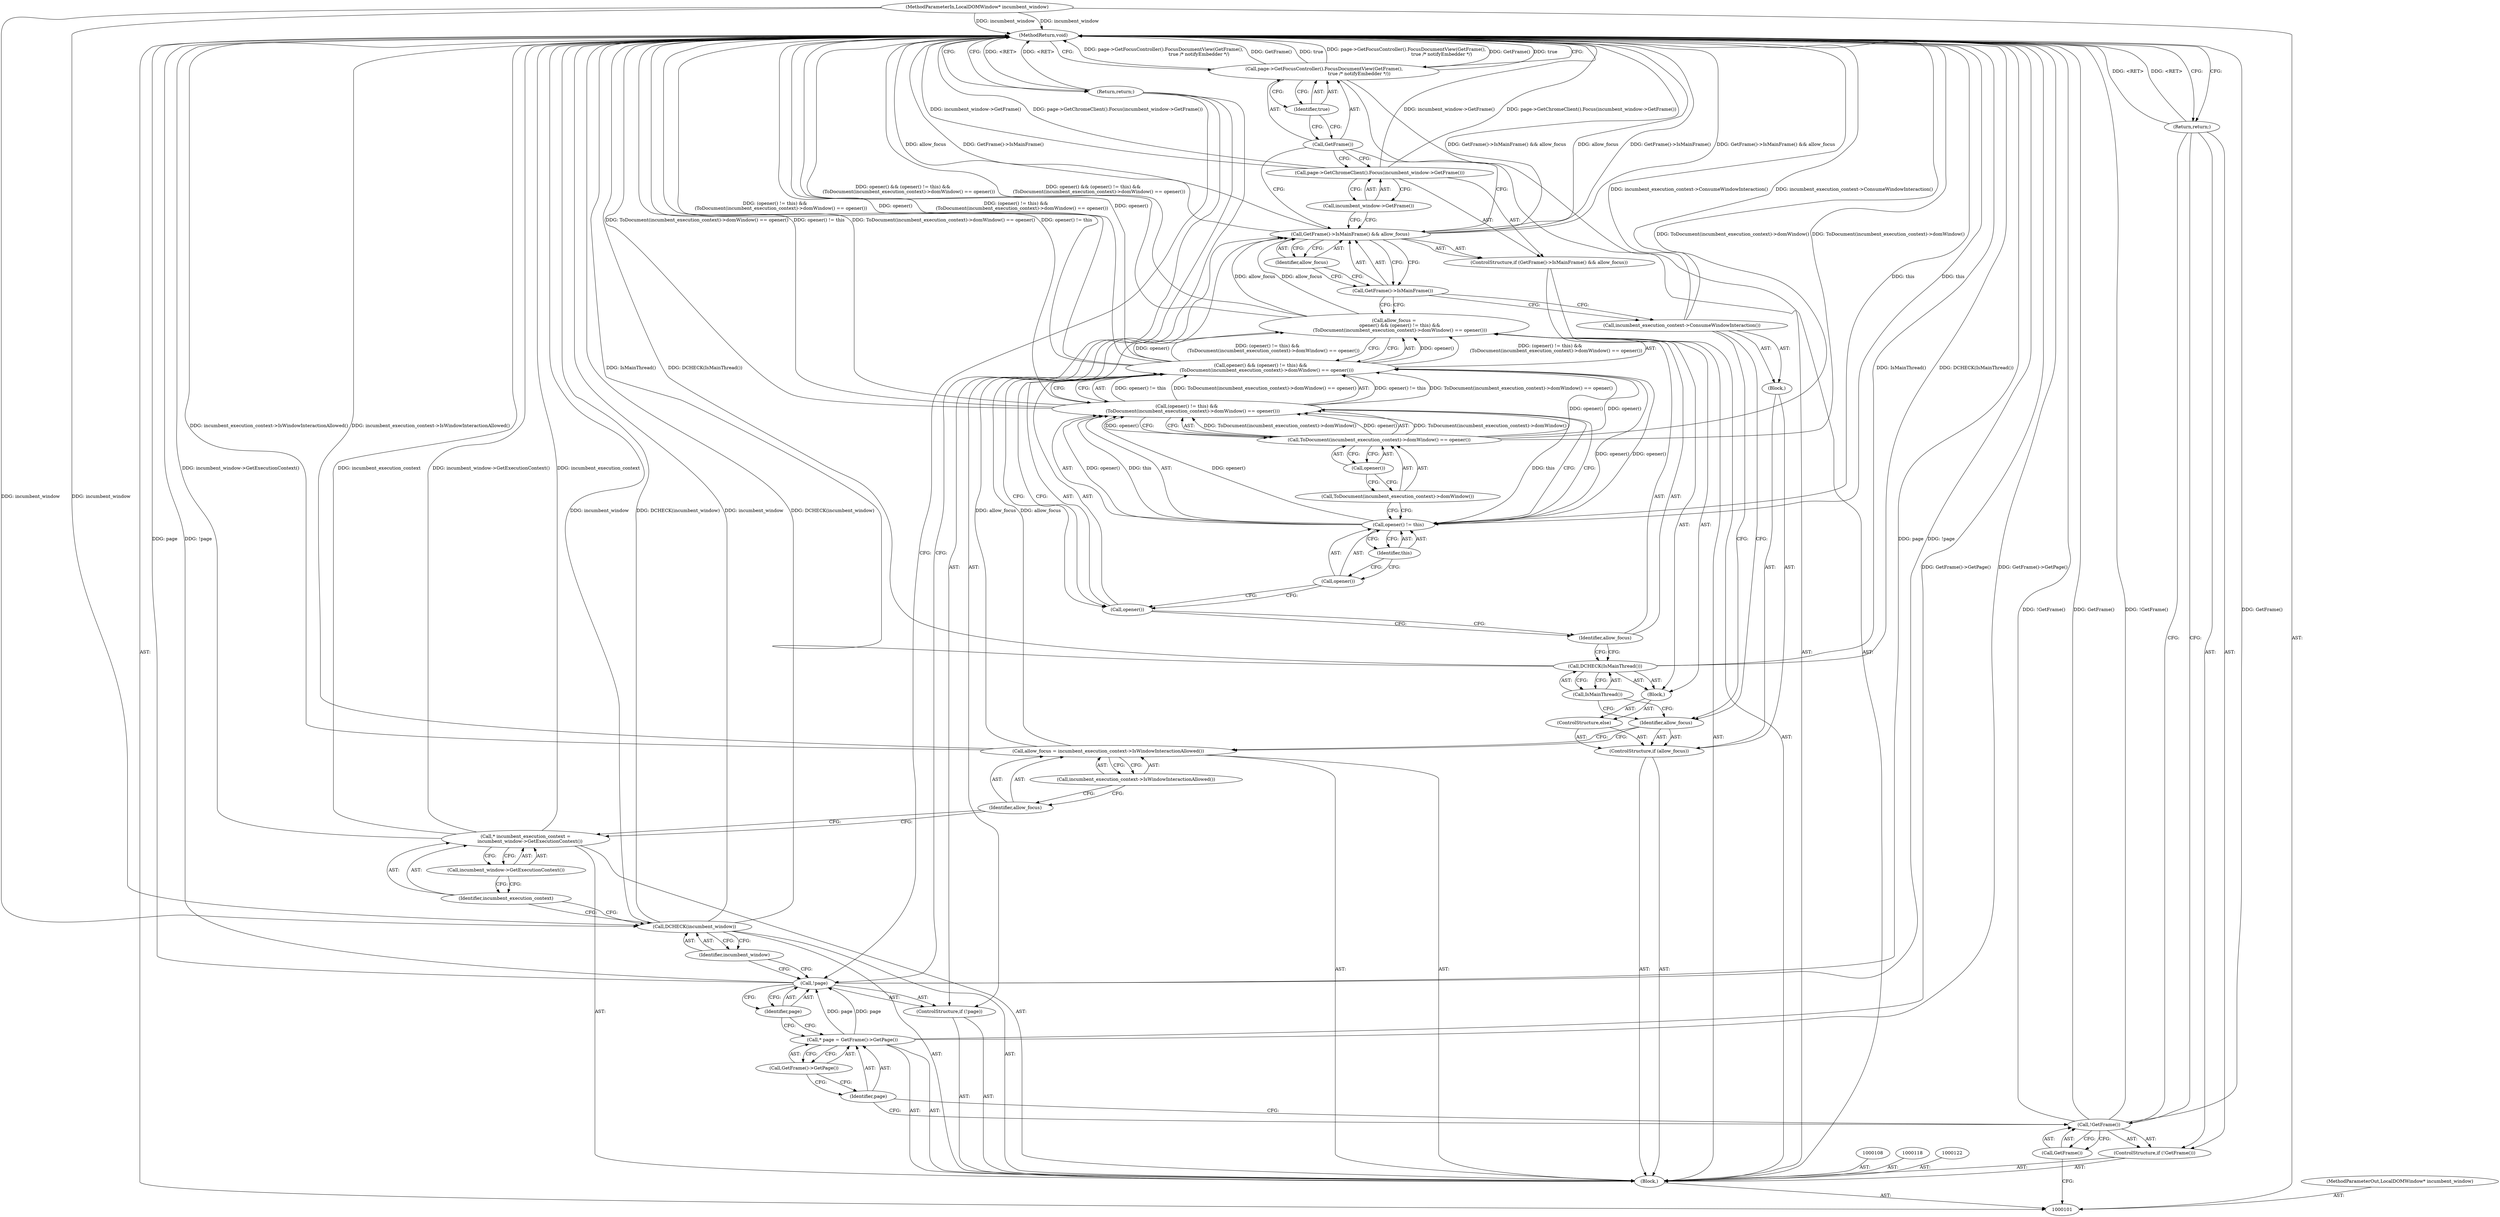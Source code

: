 digraph "0_Chrome_36f801fdbec07d116a6f4f07bb363f10897d6a51_4" {
"1000154" [label="(MethodReturn,void)"];
"1000102" [label="(MethodParameterIn,LocalDOMWindow* incumbent_window)"];
"1000229" [label="(MethodParameterOut,LocalDOMWindow* incumbent_window)"];
"1000103" [label="(Block,)"];
"1000119" [label="(Call,* incumbent_execution_context =\n      incumbent_window->GetExecutionContext())"];
"1000120" [label="(Identifier,incumbent_execution_context)"];
"1000121" [label="(Call,incumbent_window->GetExecutionContext())"];
"1000125" [label="(Call,incumbent_execution_context->IsWindowInteractionAllowed())"];
"1000123" [label="(Call,allow_focus = incumbent_execution_context->IsWindowInteractionAllowed())"];
"1000124" [label="(Identifier,allow_focus)"];
"1000128" [label="(Block,)"];
"1000126" [label="(ControlStructure,if (allow_focus))"];
"1000127" [label="(Identifier,allow_focus)"];
"1000129" [label="(Call,incumbent_execution_context->ConsumeWindowInteraction())"];
"1000130" [label="(ControlStructure,else)"];
"1000131" [label="(Block,)"];
"1000133" [label="(Call,IsMainThread())"];
"1000132" [label="(Call,DCHECK(IsMainThread()))"];
"1000134" [label="(Call,allow_focus =\n        opener() && (opener() != this) &&\n        (ToDocument(incumbent_execution_context)->domWindow() == opener()))"];
"1000135" [label="(Identifier,allow_focus)"];
"1000138" [label="(Call,(opener() != this) &&\n        (ToDocument(incumbent_execution_context)->domWindow() == opener()))"];
"1000139" [label="(Call,opener() != this)"];
"1000140" [label="(Call,opener())"];
"1000141" [label="(Identifier,this)"];
"1000136" [label="(Call,opener() && (opener() != this) &&\n        (ToDocument(incumbent_execution_context)->domWindow() == opener()))"];
"1000137" [label="(Call,opener())"];
"1000104" [label="(ControlStructure,if (!GetFrame()))"];
"1000105" [label="(Call,!GetFrame())"];
"1000106" [label="(Call,GetFrame())"];
"1000144" [label="(Call,opener())"];
"1000142" [label="(Call,ToDocument(incumbent_execution_context)->domWindow() == opener())"];
"1000143" [label="(Call,ToDocument(incumbent_execution_context)->domWindow())"];
"1000145" [label="(ControlStructure,if (GetFrame()->IsMainFrame() && allow_focus))"];
"1000148" [label="(Identifier,allow_focus)"];
"1000146" [label="(Call,GetFrame()->IsMainFrame() && allow_focus)"];
"1000147" [label="(Call,GetFrame()->IsMainFrame())"];
"1000150" [label="(Call,incumbent_window->GetFrame())"];
"1000149" [label="(Call,page->GetChromeClient().Focus(incumbent_window->GetFrame()))"];
"1000151" [label="(Call,page->GetFocusController().FocusDocumentView(GetFrame(),\n                                                true /* notifyEmbedder */))"];
"1000152" [label="(Call,GetFrame())"];
"1000153" [label="(Identifier,true)"];
"1000107" [label="(Return,return;)"];
"1000111" [label="(Call,GetFrame()->GetPage())"];
"1000109" [label="(Call,* page = GetFrame()->GetPage())"];
"1000110" [label="(Identifier,page)"];
"1000112" [label="(ControlStructure,if (!page))"];
"1000113" [label="(Call,!page)"];
"1000114" [label="(Identifier,page)"];
"1000115" [label="(Return,return;)"];
"1000116" [label="(Call,DCHECK(incumbent_window))"];
"1000117" [label="(Identifier,incumbent_window)"];
"1000154" -> "1000101"  [label="AST: "];
"1000154" -> "1000107"  [label="CFG: "];
"1000154" -> "1000115"  [label="CFG: "];
"1000154" -> "1000151"  [label="CFG: "];
"1000115" -> "1000154"  [label="DDG: <RET>"];
"1000116" -> "1000154"  [label="DDG: incumbent_window"];
"1000116" -> "1000154"  [label="DDG: DCHECK(incumbent_window)"];
"1000138" -> "1000154"  [label="DDG: ToDocument(incumbent_execution_context)->domWindow() == opener()"];
"1000138" -> "1000154"  [label="DDG: opener() != this"];
"1000123" -> "1000154"  [label="DDG: incumbent_execution_context->IsWindowInteractionAllowed()"];
"1000151" -> "1000154"  [label="DDG: page->GetFocusController().FocusDocumentView(GetFrame(),\n                                                true /* notifyEmbedder */)"];
"1000151" -> "1000154"  [label="DDG: GetFrame()"];
"1000151" -> "1000154"  [label="DDG: true"];
"1000105" -> "1000154"  [label="DDG: !GetFrame()"];
"1000105" -> "1000154"  [label="DDG: GetFrame()"];
"1000113" -> "1000154"  [label="DDG: page"];
"1000113" -> "1000154"  [label="DDG: !page"];
"1000119" -> "1000154"  [label="DDG: incumbent_window->GetExecutionContext()"];
"1000119" -> "1000154"  [label="DDG: incumbent_execution_context"];
"1000149" -> "1000154"  [label="DDG: incumbent_window->GetFrame()"];
"1000149" -> "1000154"  [label="DDG: page->GetChromeClient().Focus(incumbent_window->GetFrame())"];
"1000136" -> "1000154"  [label="DDG: (opener() != this) &&\n        (ToDocument(incumbent_execution_context)->domWindow() == opener())"];
"1000136" -> "1000154"  [label="DDG: opener()"];
"1000146" -> "1000154"  [label="DDG: GetFrame()->IsMainFrame() && allow_focus"];
"1000146" -> "1000154"  [label="DDG: allow_focus"];
"1000146" -> "1000154"  [label="DDG: GetFrame()->IsMainFrame()"];
"1000132" -> "1000154"  [label="DDG: DCHECK(IsMainThread())"];
"1000132" -> "1000154"  [label="DDG: IsMainThread()"];
"1000139" -> "1000154"  [label="DDG: this"];
"1000129" -> "1000154"  [label="DDG: incumbent_execution_context->ConsumeWindowInteraction()"];
"1000102" -> "1000154"  [label="DDG: incumbent_window"];
"1000142" -> "1000154"  [label="DDG: ToDocument(incumbent_execution_context)->domWindow()"];
"1000134" -> "1000154"  [label="DDG: opener() && (opener() != this) &&\n        (ToDocument(incumbent_execution_context)->domWindow() == opener())"];
"1000109" -> "1000154"  [label="DDG: GetFrame()->GetPage()"];
"1000107" -> "1000154"  [label="DDG: <RET>"];
"1000102" -> "1000101"  [label="AST: "];
"1000102" -> "1000154"  [label="DDG: incumbent_window"];
"1000102" -> "1000116"  [label="DDG: incumbent_window"];
"1000229" -> "1000101"  [label="AST: "];
"1000103" -> "1000101"  [label="AST: "];
"1000104" -> "1000103"  [label="AST: "];
"1000108" -> "1000103"  [label="AST: "];
"1000109" -> "1000103"  [label="AST: "];
"1000112" -> "1000103"  [label="AST: "];
"1000116" -> "1000103"  [label="AST: "];
"1000118" -> "1000103"  [label="AST: "];
"1000119" -> "1000103"  [label="AST: "];
"1000122" -> "1000103"  [label="AST: "];
"1000123" -> "1000103"  [label="AST: "];
"1000126" -> "1000103"  [label="AST: "];
"1000145" -> "1000103"  [label="AST: "];
"1000151" -> "1000103"  [label="AST: "];
"1000119" -> "1000103"  [label="AST: "];
"1000119" -> "1000121"  [label="CFG: "];
"1000120" -> "1000119"  [label="AST: "];
"1000121" -> "1000119"  [label="AST: "];
"1000124" -> "1000119"  [label="CFG: "];
"1000119" -> "1000154"  [label="DDG: incumbent_window->GetExecutionContext()"];
"1000119" -> "1000154"  [label="DDG: incumbent_execution_context"];
"1000120" -> "1000119"  [label="AST: "];
"1000120" -> "1000116"  [label="CFG: "];
"1000121" -> "1000120"  [label="CFG: "];
"1000121" -> "1000119"  [label="AST: "];
"1000121" -> "1000120"  [label="CFG: "];
"1000119" -> "1000121"  [label="CFG: "];
"1000125" -> "1000123"  [label="AST: "];
"1000125" -> "1000124"  [label="CFG: "];
"1000123" -> "1000125"  [label="CFG: "];
"1000123" -> "1000103"  [label="AST: "];
"1000123" -> "1000125"  [label="CFG: "];
"1000124" -> "1000123"  [label="AST: "];
"1000125" -> "1000123"  [label="AST: "];
"1000127" -> "1000123"  [label="CFG: "];
"1000123" -> "1000154"  [label="DDG: incumbent_execution_context->IsWindowInteractionAllowed()"];
"1000123" -> "1000146"  [label="DDG: allow_focus"];
"1000124" -> "1000123"  [label="AST: "];
"1000124" -> "1000119"  [label="CFG: "];
"1000125" -> "1000124"  [label="CFG: "];
"1000128" -> "1000126"  [label="AST: "];
"1000129" -> "1000128"  [label="AST: "];
"1000126" -> "1000103"  [label="AST: "];
"1000127" -> "1000126"  [label="AST: "];
"1000128" -> "1000126"  [label="AST: "];
"1000130" -> "1000126"  [label="AST: "];
"1000127" -> "1000126"  [label="AST: "];
"1000127" -> "1000123"  [label="CFG: "];
"1000129" -> "1000127"  [label="CFG: "];
"1000133" -> "1000127"  [label="CFG: "];
"1000129" -> "1000128"  [label="AST: "];
"1000129" -> "1000127"  [label="CFG: "];
"1000147" -> "1000129"  [label="CFG: "];
"1000129" -> "1000154"  [label="DDG: incumbent_execution_context->ConsumeWindowInteraction()"];
"1000130" -> "1000126"  [label="AST: "];
"1000131" -> "1000130"  [label="AST: "];
"1000131" -> "1000130"  [label="AST: "];
"1000132" -> "1000131"  [label="AST: "];
"1000134" -> "1000131"  [label="AST: "];
"1000133" -> "1000132"  [label="AST: "];
"1000133" -> "1000127"  [label="CFG: "];
"1000132" -> "1000133"  [label="CFG: "];
"1000132" -> "1000131"  [label="AST: "];
"1000132" -> "1000133"  [label="CFG: "];
"1000133" -> "1000132"  [label="AST: "];
"1000135" -> "1000132"  [label="CFG: "];
"1000132" -> "1000154"  [label="DDG: DCHECK(IsMainThread())"];
"1000132" -> "1000154"  [label="DDG: IsMainThread()"];
"1000134" -> "1000131"  [label="AST: "];
"1000134" -> "1000136"  [label="CFG: "];
"1000135" -> "1000134"  [label="AST: "];
"1000136" -> "1000134"  [label="AST: "];
"1000147" -> "1000134"  [label="CFG: "];
"1000134" -> "1000154"  [label="DDG: opener() && (opener() != this) &&\n        (ToDocument(incumbent_execution_context)->domWindow() == opener())"];
"1000136" -> "1000134"  [label="DDG: opener()"];
"1000136" -> "1000134"  [label="DDG: (opener() != this) &&\n        (ToDocument(incumbent_execution_context)->domWindow() == opener())"];
"1000134" -> "1000146"  [label="DDG: allow_focus"];
"1000135" -> "1000134"  [label="AST: "];
"1000135" -> "1000132"  [label="CFG: "];
"1000137" -> "1000135"  [label="CFG: "];
"1000138" -> "1000136"  [label="AST: "];
"1000138" -> "1000139"  [label="CFG: "];
"1000138" -> "1000142"  [label="CFG: "];
"1000139" -> "1000138"  [label="AST: "];
"1000142" -> "1000138"  [label="AST: "];
"1000136" -> "1000138"  [label="CFG: "];
"1000138" -> "1000154"  [label="DDG: ToDocument(incumbent_execution_context)->domWindow() == opener()"];
"1000138" -> "1000154"  [label="DDG: opener() != this"];
"1000138" -> "1000136"  [label="DDG: opener() != this"];
"1000138" -> "1000136"  [label="DDG: ToDocument(incumbent_execution_context)->domWindow() == opener()"];
"1000139" -> "1000138"  [label="DDG: opener()"];
"1000139" -> "1000138"  [label="DDG: this"];
"1000142" -> "1000138"  [label="DDG: ToDocument(incumbent_execution_context)->domWindow()"];
"1000142" -> "1000138"  [label="DDG: opener()"];
"1000139" -> "1000138"  [label="AST: "];
"1000139" -> "1000141"  [label="CFG: "];
"1000140" -> "1000139"  [label="AST: "];
"1000141" -> "1000139"  [label="AST: "];
"1000143" -> "1000139"  [label="CFG: "];
"1000138" -> "1000139"  [label="CFG: "];
"1000139" -> "1000154"  [label="DDG: this"];
"1000139" -> "1000136"  [label="DDG: opener()"];
"1000139" -> "1000138"  [label="DDG: opener()"];
"1000139" -> "1000138"  [label="DDG: this"];
"1000140" -> "1000139"  [label="AST: "];
"1000140" -> "1000137"  [label="CFG: "];
"1000141" -> "1000140"  [label="CFG: "];
"1000141" -> "1000139"  [label="AST: "];
"1000141" -> "1000140"  [label="CFG: "];
"1000139" -> "1000141"  [label="CFG: "];
"1000136" -> "1000134"  [label="AST: "];
"1000136" -> "1000137"  [label="CFG: "];
"1000136" -> "1000138"  [label="CFG: "];
"1000137" -> "1000136"  [label="AST: "];
"1000138" -> "1000136"  [label="AST: "];
"1000134" -> "1000136"  [label="CFG: "];
"1000136" -> "1000154"  [label="DDG: (opener() != this) &&\n        (ToDocument(incumbent_execution_context)->domWindow() == opener())"];
"1000136" -> "1000154"  [label="DDG: opener()"];
"1000136" -> "1000134"  [label="DDG: opener()"];
"1000136" -> "1000134"  [label="DDG: (opener() != this) &&\n        (ToDocument(incumbent_execution_context)->domWindow() == opener())"];
"1000139" -> "1000136"  [label="DDG: opener()"];
"1000142" -> "1000136"  [label="DDG: opener()"];
"1000138" -> "1000136"  [label="DDG: opener() != this"];
"1000138" -> "1000136"  [label="DDG: ToDocument(incumbent_execution_context)->domWindow() == opener()"];
"1000137" -> "1000136"  [label="AST: "];
"1000137" -> "1000135"  [label="CFG: "];
"1000140" -> "1000137"  [label="CFG: "];
"1000136" -> "1000137"  [label="CFG: "];
"1000104" -> "1000103"  [label="AST: "];
"1000105" -> "1000104"  [label="AST: "];
"1000107" -> "1000104"  [label="AST: "];
"1000105" -> "1000104"  [label="AST: "];
"1000105" -> "1000106"  [label="CFG: "];
"1000106" -> "1000105"  [label="AST: "];
"1000107" -> "1000105"  [label="CFG: "];
"1000110" -> "1000105"  [label="CFG: "];
"1000105" -> "1000154"  [label="DDG: !GetFrame()"];
"1000105" -> "1000154"  [label="DDG: GetFrame()"];
"1000106" -> "1000105"  [label="AST: "];
"1000106" -> "1000101"  [label="CFG: "];
"1000105" -> "1000106"  [label="CFG: "];
"1000144" -> "1000142"  [label="AST: "];
"1000144" -> "1000143"  [label="CFG: "];
"1000142" -> "1000144"  [label="CFG: "];
"1000142" -> "1000138"  [label="AST: "];
"1000142" -> "1000144"  [label="CFG: "];
"1000143" -> "1000142"  [label="AST: "];
"1000144" -> "1000142"  [label="AST: "];
"1000138" -> "1000142"  [label="CFG: "];
"1000142" -> "1000154"  [label="DDG: ToDocument(incumbent_execution_context)->domWindow()"];
"1000142" -> "1000136"  [label="DDG: opener()"];
"1000142" -> "1000138"  [label="DDG: ToDocument(incumbent_execution_context)->domWindow()"];
"1000142" -> "1000138"  [label="DDG: opener()"];
"1000143" -> "1000142"  [label="AST: "];
"1000143" -> "1000139"  [label="CFG: "];
"1000144" -> "1000143"  [label="CFG: "];
"1000145" -> "1000103"  [label="AST: "];
"1000146" -> "1000145"  [label="AST: "];
"1000149" -> "1000145"  [label="AST: "];
"1000148" -> "1000146"  [label="AST: "];
"1000148" -> "1000147"  [label="CFG: "];
"1000146" -> "1000148"  [label="CFG: "];
"1000146" -> "1000145"  [label="AST: "];
"1000146" -> "1000147"  [label="CFG: "];
"1000146" -> "1000148"  [label="CFG: "];
"1000147" -> "1000146"  [label="AST: "];
"1000148" -> "1000146"  [label="AST: "];
"1000150" -> "1000146"  [label="CFG: "];
"1000152" -> "1000146"  [label="CFG: "];
"1000146" -> "1000154"  [label="DDG: GetFrame()->IsMainFrame() && allow_focus"];
"1000146" -> "1000154"  [label="DDG: allow_focus"];
"1000146" -> "1000154"  [label="DDG: GetFrame()->IsMainFrame()"];
"1000134" -> "1000146"  [label="DDG: allow_focus"];
"1000123" -> "1000146"  [label="DDG: allow_focus"];
"1000147" -> "1000146"  [label="AST: "];
"1000147" -> "1000129"  [label="CFG: "];
"1000147" -> "1000134"  [label="CFG: "];
"1000148" -> "1000147"  [label="CFG: "];
"1000146" -> "1000147"  [label="CFG: "];
"1000150" -> "1000149"  [label="AST: "];
"1000150" -> "1000146"  [label="CFG: "];
"1000149" -> "1000150"  [label="CFG: "];
"1000149" -> "1000145"  [label="AST: "];
"1000149" -> "1000150"  [label="CFG: "];
"1000150" -> "1000149"  [label="AST: "];
"1000152" -> "1000149"  [label="CFG: "];
"1000149" -> "1000154"  [label="DDG: incumbent_window->GetFrame()"];
"1000149" -> "1000154"  [label="DDG: page->GetChromeClient().Focus(incumbent_window->GetFrame())"];
"1000151" -> "1000103"  [label="AST: "];
"1000151" -> "1000153"  [label="CFG: "];
"1000152" -> "1000151"  [label="AST: "];
"1000153" -> "1000151"  [label="AST: "];
"1000154" -> "1000151"  [label="CFG: "];
"1000151" -> "1000154"  [label="DDG: page->GetFocusController().FocusDocumentView(GetFrame(),\n                                                true /* notifyEmbedder */)"];
"1000151" -> "1000154"  [label="DDG: GetFrame()"];
"1000151" -> "1000154"  [label="DDG: true"];
"1000152" -> "1000151"  [label="AST: "];
"1000152" -> "1000149"  [label="CFG: "];
"1000152" -> "1000146"  [label="CFG: "];
"1000153" -> "1000152"  [label="CFG: "];
"1000153" -> "1000151"  [label="AST: "];
"1000153" -> "1000152"  [label="CFG: "];
"1000151" -> "1000153"  [label="CFG: "];
"1000107" -> "1000104"  [label="AST: "];
"1000107" -> "1000105"  [label="CFG: "];
"1000154" -> "1000107"  [label="CFG: "];
"1000107" -> "1000154"  [label="DDG: <RET>"];
"1000111" -> "1000109"  [label="AST: "];
"1000111" -> "1000110"  [label="CFG: "];
"1000109" -> "1000111"  [label="CFG: "];
"1000109" -> "1000103"  [label="AST: "];
"1000109" -> "1000111"  [label="CFG: "];
"1000110" -> "1000109"  [label="AST: "];
"1000111" -> "1000109"  [label="AST: "];
"1000114" -> "1000109"  [label="CFG: "];
"1000109" -> "1000154"  [label="DDG: GetFrame()->GetPage()"];
"1000109" -> "1000113"  [label="DDG: page"];
"1000110" -> "1000109"  [label="AST: "];
"1000110" -> "1000105"  [label="CFG: "];
"1000111" -> "1000110"  [label="CFG: "];
"1000112" -> "1000103"  [label="AST: "];
"1000113" -> "1000112"  [label="AST: "];
"1000115" -> "1000112"  [label="AST: "];
"1000113" -> "1000112"  [label="AST: "];
"1000113" -> "1000114"  [label="CFG: "];
"1000114" -> "1000113"  [label="AST: "];
"1000115" -> "1000113"  [label="CFG: "];
"1000117" -> "1000113"  [label="CFG: "];
"1000113" -> "1000154"  [label="DDG: page"];
"1000113" -> "1000154"  [label="DDG: !page"];
"1000109" -> "1000113"  [label="DDG: page"];
"1000114" -> "1000113"  [label="AST: "];
"1000114" -> "1000109"  [label="CFG: "];
"1000113" -> "1000114"  [label="CFG: "];
"1000115" -> "1000112"  [label="AST: "];
"1000115" -> "1000113"  [label="CFG: "];
"1000154" -> "1000115"  [label="CFG: "];
"1000115" -> "1000154"  [label="DDG: <RET>"];
"1000116" -> "1000103"  [label="AST: "];
"1000116" -> "1000117"  [label="CFG: "];
"1000117" -> "1000116"  [label="AST: "];
"1000120" -> "1000116"  [label="CFG: "];
"1000116" -> "1000154"  [label="DDG: incumbent_window"];
"1000116" -> "1000154"  [label="DDG: DCHECK(incumbent_window)"];
"1000102" -> "1000116"  [label="DDG: incumbent_window"];
"1000117" -> "1000116"  [label="AST: "];
"1000117" -> "1000113"  [label="CFG: "];
"1000116" -> "1000117"  [label="CFG: "];
}
